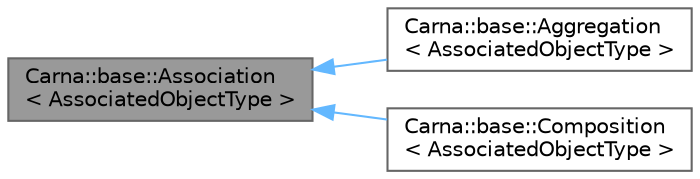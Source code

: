 digraph "Carna::base::Association&lt; AssociatedObjectType &gt;"
{
 // LATEX_PDF_SIZE
  bgcolor="transparent";
  edge [fontname=Helvetica,fontsize=10,labelfontname=Helvetica,labelfontsize=10];
  node [fontname=Helvetica,fontsize=10,shape=box,height=0.2,width=0.4];
  rankdir="LR";
  Node1 [id="Node000001",label="Carna::base::Association\l\< AssociatedObjectType \>",height=0.2,width=0.4,color="gray40", fillcolor="grey60", style="filled", fontcolor="black",tooltip="Represents an association."];
  Node1 -> Node2 [id="edge1_Node000001_Node000002",dir="back",color="steelblue1",style="solid",tooltip=" "];
  Node2 [id="Node000002",label="Carna::base::Aggregation\l\< AssociatedObjectType \>",height=0.2,width=0.4,color="gray40", fillcolor="white", style="filled",URL="$classCarna_1_1base_1_1Aggregation.html",tooltip="Represents an aggregation, i.e. a weak reference."];
  Node1 -> Node3 [id="edge2_Node000001_Node000003",dir="back",color="steelblue1",style="solid",tooltip=" "];
  Node3 [id="Node000003",label="Carna::base::Composition\l\< AssociatedObjectType \>",height=0.2,width=0.4,color="gray40", fillcolor="white", style="filled",URL="$classCarna_1_1base_1_1Composition.html",tooltip="Represents a composition, i.e. a strong reference. This basically is a std::unique_ptr that supports ..."];
}
